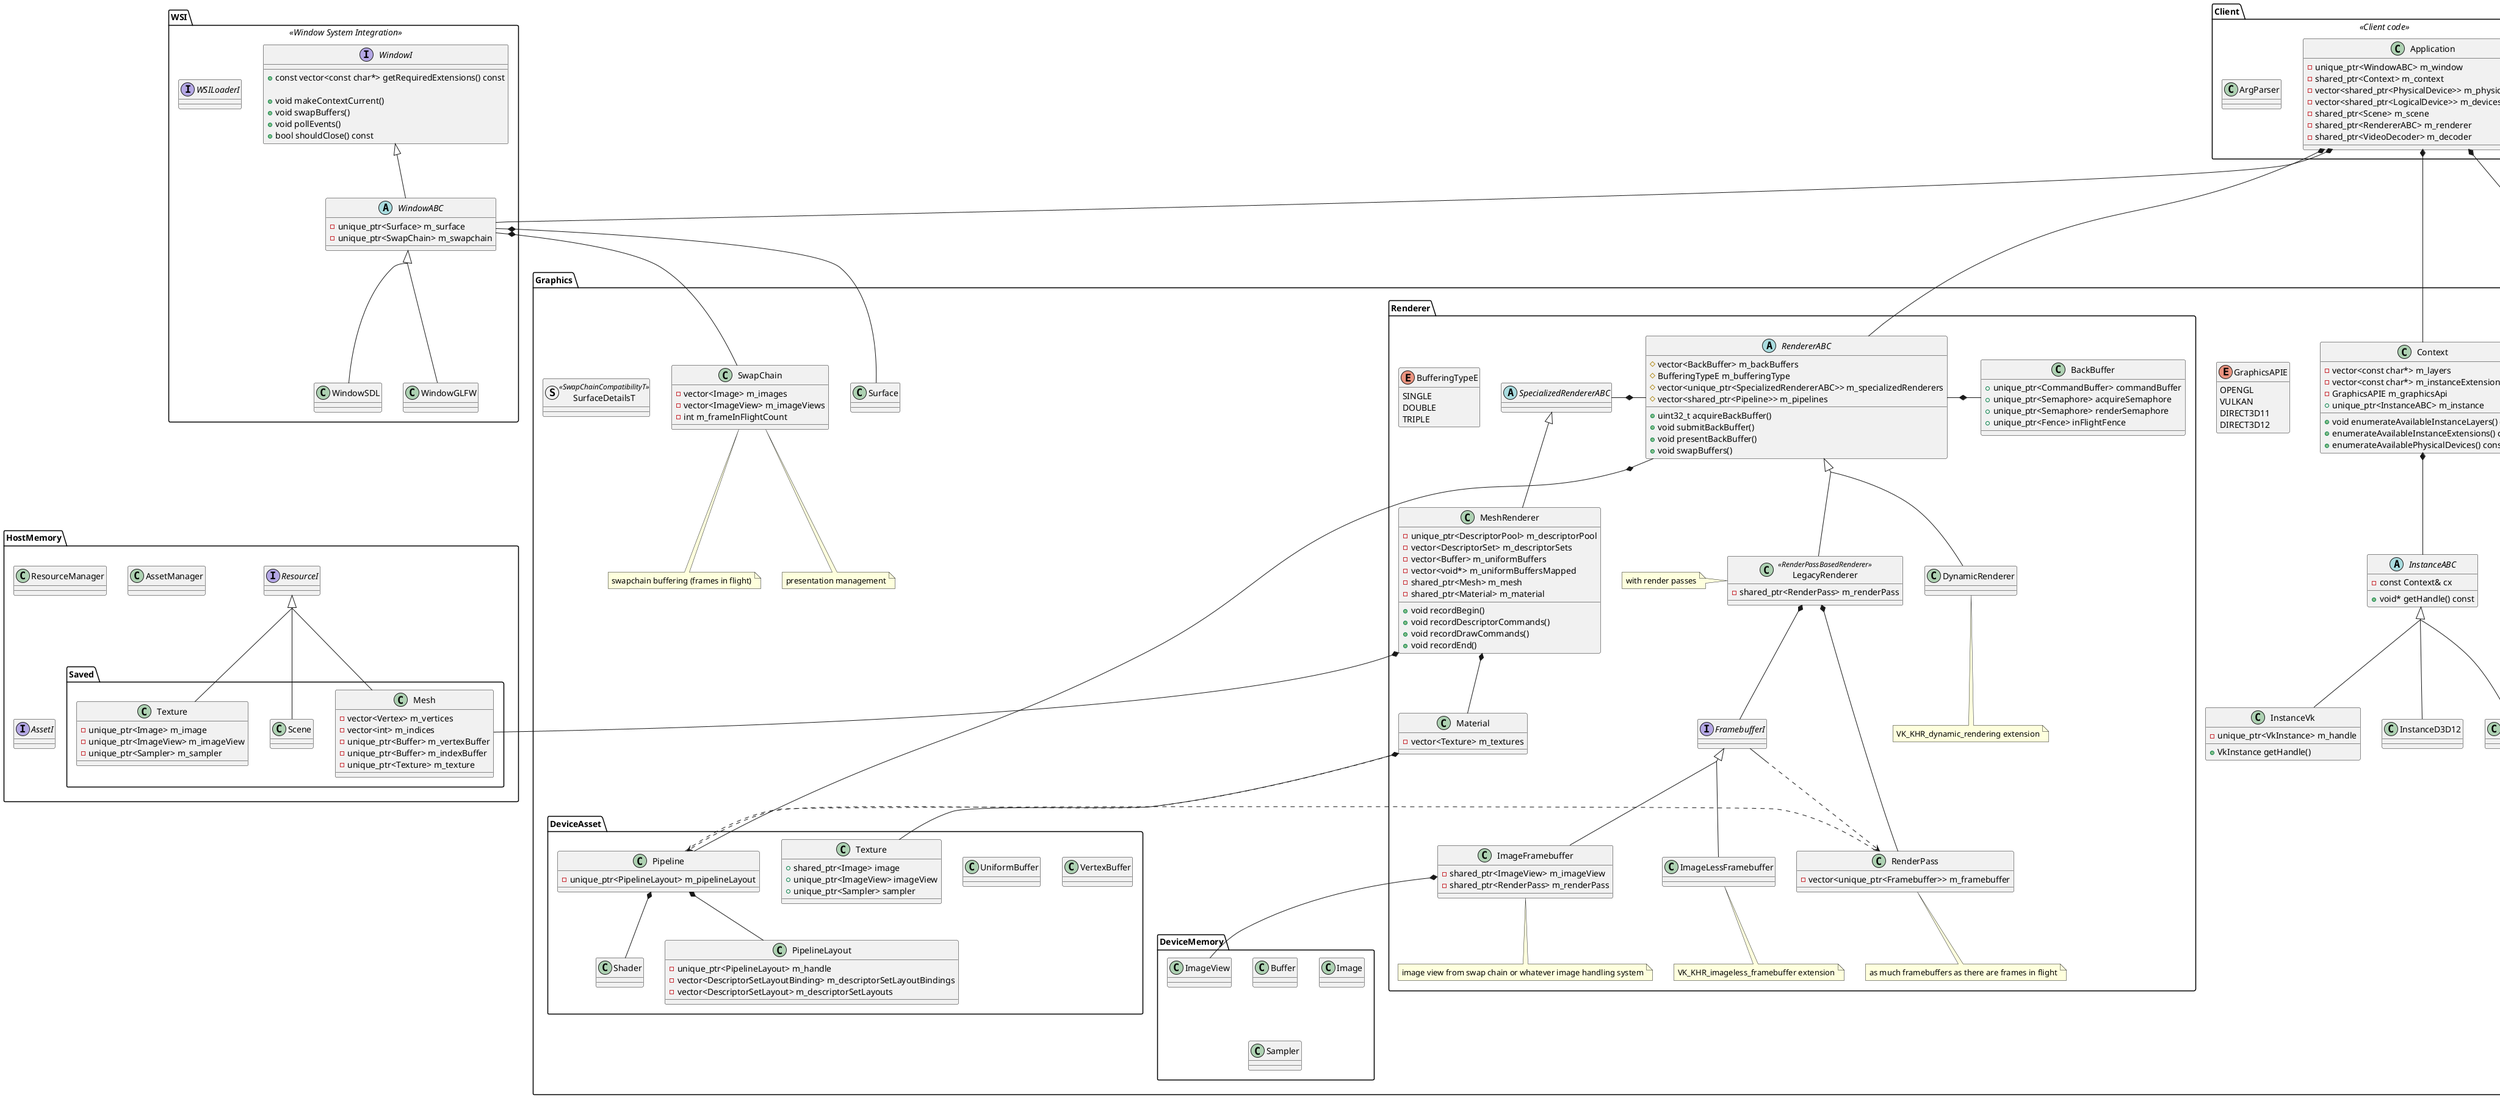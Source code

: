 @startuml Application Architecture
skinparam groupInheritance 2

package WSI << Window System Integration >>
{
    interface WindowI
    {
        + const vector<const char*> getRequiredExtensions() const

        + void makeContextCurrent()
        + void swapBuffers()
        + void pollEvents()
        + bool shouldClose() const
    }
    abstract WindowABC
    {
        - unique_ptr<Surface> m_surface
        - unique_ptr<SwapChain> m_swapchain
    }
    WindowI <|-- WindowABC

    class WindowSDL
    WindowABC <|-- WindowSDL
    class WindowGLFW
    WindowABC <|-- WindowGLFW

    interface WSILoaderI
}

package Client << Client code >>
{
    class Application
    {
        - unique_ptr<WindowABC> m_window
        - shared_ptr<Context> m_context
        - vector<shared_ptr<PhysicalDevice>> m_physicalDevices
        - vector<shared_ptr<LogicalDevice>> m_devices
        - shared_ptr<Scene> m_scene
        - shared_ptr<RendererABC> m_renderer
        - shared_ptr<VideoDecoder> m_decoder
    }
    Application *-- WindowABC
    class ArgParser
}

package Graphics
{
    enum GraphicsAPIE
    {
        OPENGL
        VULKAN
        DIRECT3D11
        DIRECT3D12
    }
    hide GraphicsAPIE methods

    class Context
    {
        - vector<const char*> m_layers
        - vector<const char*> m_instanceExtensions
        - GraphicsAPIE m_graphicsApi
        + unique_ptr<InstanceABC> m_instance

        + void enumerateAvailableInstanceLayers() const
        + enumerateAvailableInstanceExtensions() const
        + enumerateAvailablePhysicalDevices() const
    }
    Application *-- Context

    abstract InstanceABC
    {
        - const Context& cx

        + void* getHandle() const
    }
    Context *-- InstanceABC
    class InstanceVk
    {
        - unique_ptr<VkInstance> m_handle

        + VkInstance getHandle()
    }
    InstanceABC <|-- InstanceVk
    class InstanceD3D12
    InstanceABC <|-- InstanceD3D12
    class InstanceGL
    InstanceABC <|-- InstanceGL

    class SwapChain
    {
        - vector<Image> m_images
        - vector<ImageView> m_imageViews
        - int m_frameInFlightCount
    }
    note bottom of SwapChain : swapchain buffering (frames in flight)
    note bottom of SwapChain : presentation management
    WindowABC *-- SwapChain
    class Surface
    WindowABC *-- Surface
    struct SurfaceDetailsT << SwapChainCompatibilityT >>

    package Device
    {
        class PhysicalDevice
        {
            - shared_ptr<VkPhysicalDevice> m_handle
            + VkPhysicalDeviceProperties properties
            + VkPhysicalDeviceLimits limits

            + unique_ptr<LogicalDevice> createDevice() const
        }
        Application *-- PhysicalDevice
        class QueueFamily
        PhysicalDevice *-- QueueFamily

        class LogicalDevice << Device >>
        {
            - unique_ptr<VkDevice> m_handle
            - vector<const char*> m_deviceExtensions
            + Queue graphicsQueue
            + Queue presentQueue
            + unique_ptr<CommandPool> commandPool
        }
        Application *-- LogicalDevice
        LogicalDevice .up.> PhysicalDevice

        class Queue
        LogicalDevice *-right- Queue
        class CommandPool
        LogicalDevice *-- CommandPool
    }

    package DeviceMemory
    {
        class Buffer
        class Image
        class ImageView
        class Sampler
    }

    package DeviceAsset
    {
        class VertexBuffer
        class UniformBuffer

        class Texture
        {
            + shared_ptr<Image> image
            + unique_ptr<ImageView> imageView
            + unique_ptr<Sampler> sampler
        }

        class Pipeline
        {
            - unique_ptr<PipelineLayout> m_pipelineLayout
        }
        class Shader
        Pipeline *-- Shader
        class PipelineLayout
        {
            - unique_ptr<PipelineLayout> m_handle
            - vector<DescriptorSetLayoutBinding> m_descriptorSetLayoutBindings
            - vector<DescriptorSetLayout> m_descriptorSetLayouts
        }
        Pipeline *-- PipelineLayout
    }

    package Renderer
    {
        enum BufferingTypeE
        {
            SINGLE
            DOUBLE
            TRIPLE
        }
        hide BufferingTypeE methods

        abstract RendererABC
        {
            # vector<BackBuffer> m_backBuffers
            # BufferingTypeE m_bufferingType
            # vector<unique_ptr<SpecializedRendererABC>> m_specializedRenderers
            # vector<shared_ptr<Pipeline>> m_pipelines

            + uint32_t acquireBackBuffer()
            + void submitBackBuffer()
            + void presentBackBuffer()
            + void swapBuffers()
        }
        Application *-- RendererABC
        RendererABC *-- Pipeline

        abstract SpecializedRendererABC
        RendererABC *-right- SpecializedRendererABC
        class MeshRenderer
        {
            - unique_ptr<DescriptorPool> m_descriptorPool
            - vector<DescriptorSet> m_descriptorSets
            - vector<Buffer> m_uniformBuffers
            - vector<void*> m_uniformBuffersMapped
            - shared_ptr<Mesh> m_mesh
            - shared_ptr<Material> m_material

            + void recordBegin()
            + void recordDescriptorCommands()
            + void recordDrawCommands()
            + void recordEnd()
        }
        SpecializedRendererABC <|-- MeshRenderer
        class Material
        {
            - vector<Texture> m_textures
        }
        MeshRenderer *-- Material
        Material ..> Pipeline
        Material *-- Texture

        class BackBuffer
        {
            + unique_ptr<CommandBuffer> commandBuffer
            + unique_ptr<Semaphore> acquireSemaphore
            + unique_ptr<Semaphore> renderSemaphore
            + unique_ptr<Fence> inFlightFence
        }
        RendererABC *-right- BackBuffer

        class DynamicRenderer
        note bottom : VK_KHR_dynamic_rendering extension
        RendererABC <|-- DynamicRenderer
        class LegacyRenderer << RenderPassBasedRenderer >>
        {
            - shared_ptr<RenderPass> m_renderPass
        }
        note left : with render passes
        RendererABC <|-- LegacyRenderer

        class RenderPass
        {
            - vector<unique_ptr<Framebuffer>> m_framebuffer
        }
        note bottom : as much framebuffers as there are frames in flight
        LegacyRenderer *-- RenderPass
        Pipeline .. RenderPass
        interface FramebufferI
        LegacyRenderer *-- FramebufferI
        FramebufferI ..> RenderPass
        class ImageFramebuffer
        {
            - shared_ptr<ImageView> m_imageView
            - shared_ptr<RenderPass> m_renderPass
        }
        note bottom : image view from swap chain or whatever image handling system
        FramebufferI <|-- ImageFramebuffer
        ImageFramebuffer *-- ImageView
        class ImageLessFramebuffer
        note bottom : VK_KHR_imageless_framebuffer extension
        FramebufferI <|-- ImageLessFramebuffer
    }
}

package Engine
{
    class Transform
    {
        + vec3 position
        + quaternion rotation
        + vec3 scale
    }
    class Object
    class WorldObject
    {
        # Transform m_transform
    }
    Object <|-- WorldObject
    class Camera
    WorldObject <|-- Camera

    package EngineTypes
    {
        class Color

        class Vertex
        class VertexDesc

        class Uniform
        class UniformDesc
    }
}

package HostMemory
{
    class ResourceManager
    interface ResourceI

    package Saved
    {
        class Mesh
        {
            - vector<Vertex> m_vertices
            - vector<int> m_indices
            - unique_ptr<Buffer> m_vertexBuffer
            - unique_ptr<Buffer> m_indexBuffer
            - unique_ptr<Texture> m_texture
        }
        ResourceI <|-- Mesh
        MeshRenderer *-- Mesh
        class Texture
        {
            - unique_ptr<Image> m_image
            - unique_ptr<ImageView> m_imageView
            - unique_ptr<Sampler> m_sampler
        }
        ResourceI <|-- Texture
        class Scene
        ResourceI <|-- Scene
    }

    class AssetManager
    interface AssetI
}

package Video
{
    class VideoDecoder

    class HardwareVideoDecoder
    class Slot
    HardwareVideoDecoder *-right- Slot
    class Frame
    Slot *-right- Frame
}

@enduml